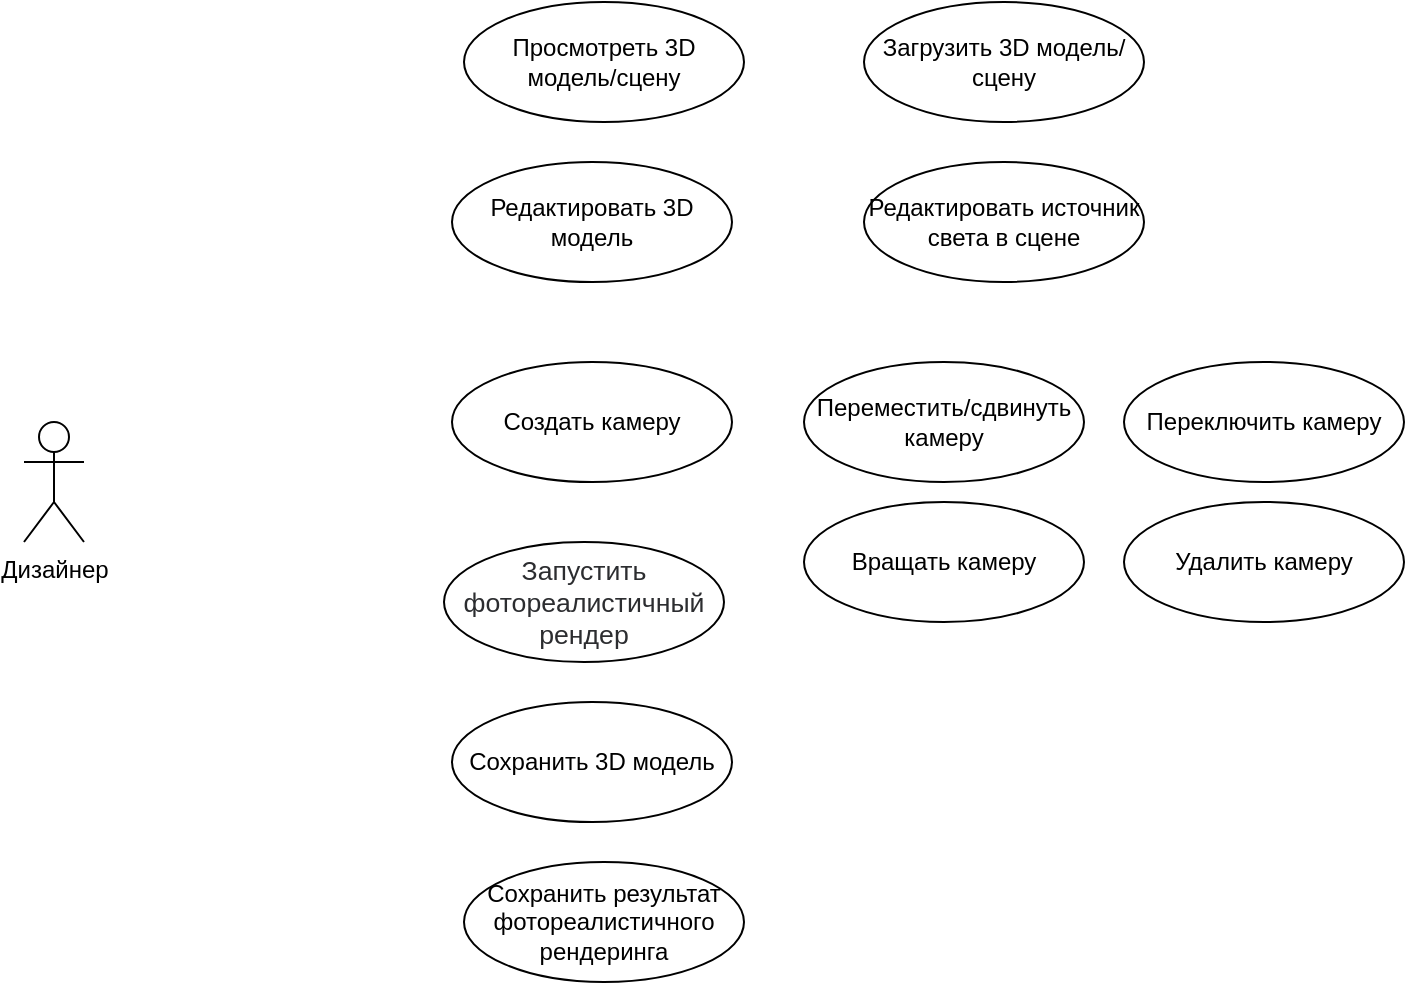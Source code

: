 <mxfile version="14.6.6" type="github">
  <diagram id="TTeWuGK_N1w3ZF10THAs" name="Page-1">
    <mxGraphModel dx="868" dy="482" grid="1" gridSize="10" guides="1" tooltips="1" connect="1" arrows="1" fold="1" page="1" pageScale="1" pageWidth="827" pageHeight="1169" math="0" shadow="0">
      <root>
        <mxCell id="0" />
        <mxCell id="1" parent="0" />
        <mxCell id="73fXxVTonlHXJbU47xhf-3" value="Загрузить 3D модель/сцену" style="ellipse;whiteSpace=wrap;html=1;" parent="1" vertex="1">
          <mxGeometry x="480" y="240" width="140" height="60" as="geometry" />
        </mxCell>
        <mxCell id="73fXxVTonlHXJbU47xhf-4" value="Дизайнер" style="shape=umlActor;verticalLabelPosition=bottom;verticalAlign=top;html=1;" parent="1" vertex="1">
          <mxGeometry x="60" y="450" width="30" height="60" as="geometry" />
        </mxCell>
        <mxCell id="239sjALaaFQrel0IKYAk-14" value="Просмотреть 3D модель/сцену" style="ellipse;whiteSpace=wrap;html=1;" vertex="1" parent="1">
          <mxGeometry x="280" y="240" width="140" height="60" as="geometry" />
        </mxCell>
        <mxCell id="239sjALaaFQrel0IKYAk-20" value="Создать камеру" style="ellipse;whiteSpace=wrap;html=1;" vertex="1" parent="1">
          <mxGeometry x="274" y="420" width="140" height="60" as="geometry" />
        </mxCell>
        <mxCell id="239sjALaaFQrel0IKYAk-21" value="Редактировать 3D модель" style="ellipse;whiteSpace=wrap;html=1;" vertex="1" parent="1">
          <mxGeometry x="274" y="320" width="140" height="60" as="geometry" />
        </mxCell>
        <mxCell id="239sjALaaFQrel0IKYAk-22" value="Сохранить 3D модель" style="ellipse;whiteSpace=wrap;html=1;" vertex="1" parent="1">
          <mxGeometry x="274" y="590" width="140" height="60" as="geometry" />
        </mxCell>
        <mxCell id="239sjALaaFQrel0IKYAk-23" value="Сохранить результат фотореалистичного рендеринга" style="ellipse;whiteSpace=wrap;html=1;" vertex="1" parent="1">
          <mxGeometry x="280" y="670" width="140" height="60" as="geometry" />
        </mxCell>
        <mxCell id="239sjALaaFQrel0IKYAk-24" value="Переместить/сдвинуть камеру" style="ellipse;whiteSpace=wrap;html=1;" vertex="1" parent="1">
          <mxGeometry x="450" y="420" width="140" height="60" as="geometry" />
        </mxCell>
        <mxCell id="239sjALaaFQrel0IKYAk-25" value="Вращать камеру" style="ellipse;whiteSpace=wrap;html=1;" vertex="1" parent="1">
          <mxGeometry x="450" y="490" width="140" height="60" as="geometry" />
        </mxCell>
        <mxCell id="239sjALaaFQrel0IKYAk-26" value="Переключить камеру" style="ellipse;whiteSpace=wrap;html=1;" vertex="1" parent="1">
          <mxGeometry x="610" y="420" width="140" height="60" as="geometry" />
        </mxCell>
        <mxCell id="239sjALaaFQrel0IKYAk-27" value="Удалить камеру" style="ellipse;whiteSpace=wrap;html=1;" vertex="1" parent="1">
          <mxGeometry x="610" y="490" width="140" height="60" as="geometry" />
        </mxCell>
        <mxCell id="239sjALaaFQrel0IKYAk-28" value="Редактировать источник света в сцене" style="ellipse;whiteSpace=wrap;html=1;" vertex="1" parent="1">
          <mxGeometry x="480" y="320" width="140" height="60" as="geometry" />
        </mxCell>
        <mxCell id="239sjALaaFQrel0IKYAk-29" value="&lt;span id=&quot;docs-internal-guid-07935baf-7fff-c7c5-6f66-7052401fd73c&quot;&gt;&lt;span style=&quot;font-size: 10pt ; font-family: &amp;#34;arial&amp;#34; ; color: rgb(44 , 45 , 48) ; background-color: transparent ; vertical-align: baseline&quot;&gt;Запустить фотореалистичный рендер&lt;/span&gt;&lt;/span&gt;" style="ellipse;whiteSpace=wrap;html=1;" vertex="1" parent="1">
          <mxGeometry x="270" y="510" width="140" height="60" as="geometry" />
        </mxCell>
      </root>
    </mxGraphModel>
  </diagram>
</mxfile>
